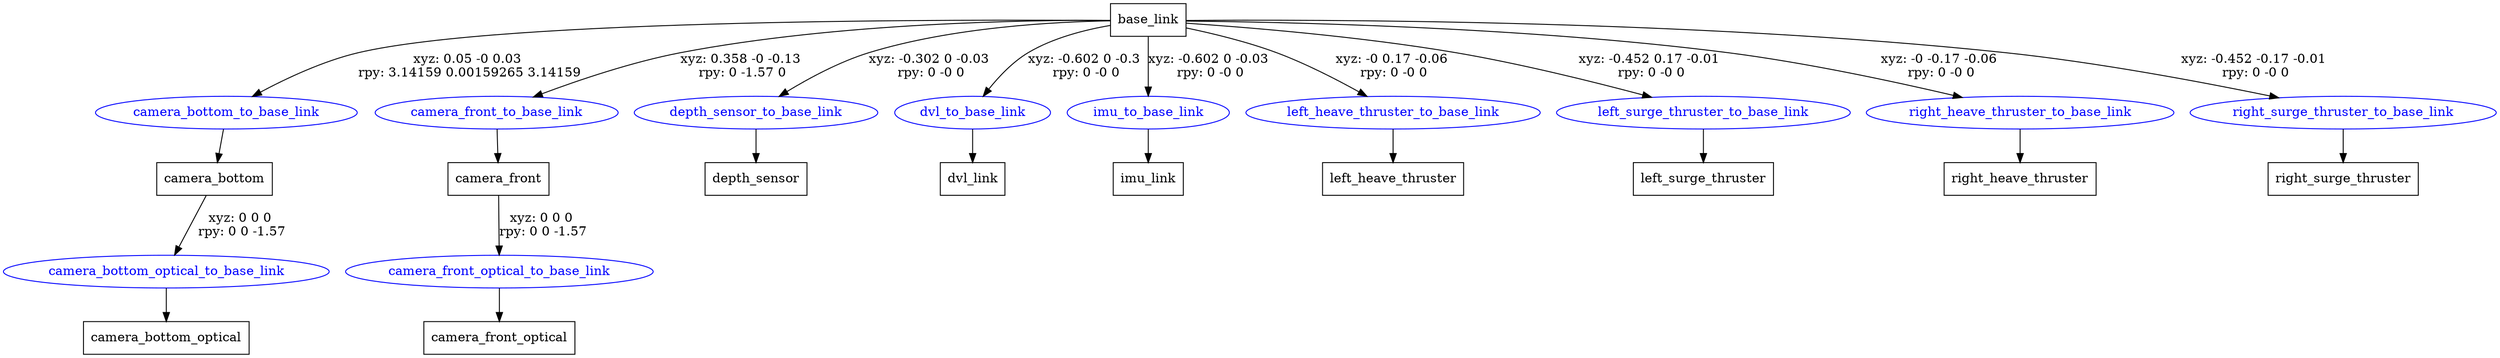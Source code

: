 digraph G {
node [shape=box];
"base_link" [label="base_link"];
"camera_bottom" [label="camera_bottom"];
"camera_bottom_optical" [label="camera_bottom_optical"];
"camera_front" [label="camera_front"];
"camera_front_optical" [label="camera_front_optical"];
"depth_sensor" [label="depth_sensor"];
"dvl_link" [label="dvl_link"];
"imu_link" [label="imu_link"];
"left_heave_thruster" [label="left_heave_thruster"];
"left_surge_thruster" [label="left_surge_thruster"];
"right_heave_thruster" [label="right_heave_thruster"];
"right_surge_thruster" [label="right_surge_thruster"];
node [shape=ellipse, color=blue, fontcolor=blue];
"base_link" -> "camera_bottom_to_base_link" [label="xyz: 0.05 -0 0.03 \nrpy: 3.14159 0.00159265 3.14159"]
"camera_bottom_to_base_link" -> "camera_bottom"
"camera_bottom" -> "camera_bottom_optical_to_base_link" [label="xyz: 0 0 0 \nrpy: 0 0 -1.57"]
"camera_bottom_optical_to_base_link" -> "camera_bottom_optical"
"base_link" -> "camera_front_to_base_link" [label="xyz: 0.358 -0 -0.13 \nrpy: 0 -1.57 0"]
"camera_front_to_base_link" -> "camera_front"
"camera_front" -> "camera_front_optical_to_base_link" [label="xyz: 0 0 0 \nrpy: 0 0 -1.57"]
"camera_front_optical_to_base_link" -> "camera_front_optical"
"base_link" -> "depth_sensor_to_base_link" [label="xyz: -0.302 0 -0.03 \nrpy: 0 -0 0"]
"depth_sensor_to_base_link" -> "depth_sensor"
"base_link" -> "dvl_to_base_link" [label="xyz: -0.602 0 -0.3 \nrpy: 0 -0 0"]
"dvl_to_base_link" -> "dvl_link"
"base_link" -> "imu_to_base_link" [label="xyz: -0.602 0 -0.03 \nrpy: 0 -0 0"]
"imu_to_base_link" -> "imu_link"
"base_link" -> "left_heave_thruster_to_base_link" [label="xyz: -0 0.17 -0.06 \nrpy: 0 -0 0"]
"left_heave_thruster_to_base_link" -> "left_heave_thruster"
"base_link" -> "left_surge_thruster_to_base_link" [label="xyz: -0.452 0.17 -0.01 \nrpy: 0 -0 0"]
"left_surge_thruster_to_base_link" -> "left_surge_thruster"
"base_link" -> "right_heave_thruster_to_base_link" [label="xyz: -0 -0.17 -0.06 \nrpy: 0 -0 0"]
"right_heave_thruster_to_base_link" -> "right_heave_thruster"
"base_link" -> "right_surge_thruster_to_base_link" [label="xyz: -0.452 -0.17 -0.01 \nrpy: 0 -0 0"]
"right_surge_thruster_to_base_link" -> "right_surge_thruster"
}
